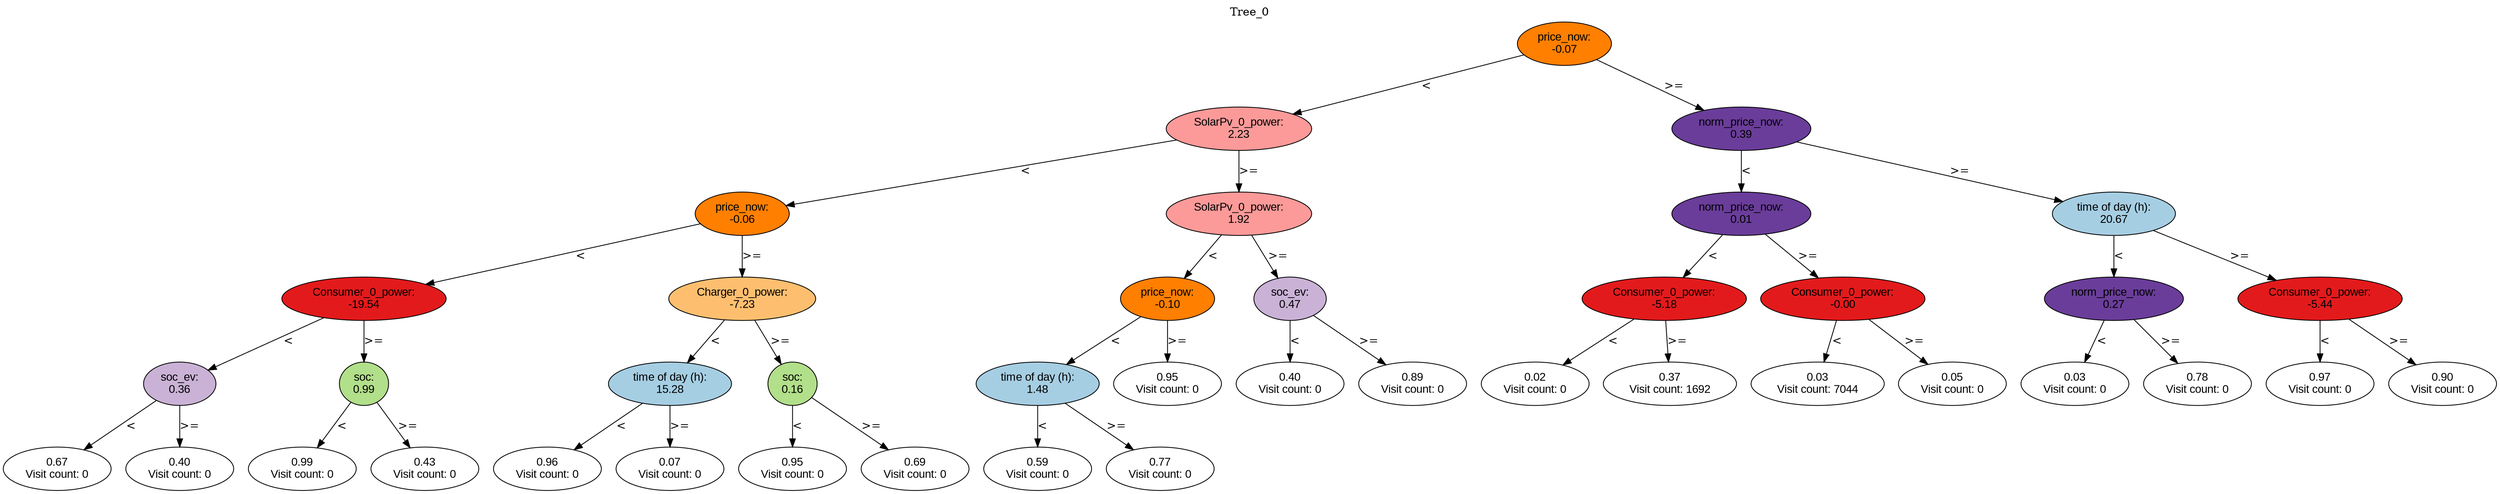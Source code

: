 digraph BST {
    node [fontname="Arial" style=filled colorscheme=paired12];
    0 [ label = "price_now:
-0.07" fillcolor=8];
    1 [ label = "SolarPv_0_power:
2.23" fillcolor=5];
    2 [ label = "price_now:
-0.06" fillcolor=8];
    3 [ label = "Consumer_0_power:
-19.54" fillcolor=6];
    4 [ label = "soc_ev:
0.36" fillcolor=9];
    5 [ label = "0.67
Visit count: 0" fillcolor=white];
    6 [ label = "0.40
Visit count: 0" fillcolor=white];
    7 [ label = "soc:
0.99" fillcolor=3];
    8 [ label = "0.99
Visit count: 0" fillcolor=white];
    9 [ label = "0.43
Visit count: 0" fillcolor=white];
    10 [ label = "Charger_0_power:
-7.23" fillcolor=7];
    11 [ label = "time of day (h):
15.28" fillcolor=1];
    12 [ label = "0.96
Visit count: 0" fillcolor=white];
    13 [ label = "0.07
Visit count: 0" fillcolor=white];
    14 [ label = "soc:
0.16" fillcolor=3];
    15 [ label = "0.95
Visit count: 0" fillcolor=white];
    16 [ label = "0.69
Visit count: 0" fillcolor=white];
    17 [ label = "SolarPv_0_power:
1.92" fillcolor=5];
    18 [ label = "price_now:
-0.10" fillcolor=8];
    19 [ label = "time of day (h):
1.48" fillcolor=1];
    20 [ label = "0.59
Visit count: 0" fillcolor=white];
    21 [ label = "0.77
Visit count: 0" fillcolor=white];
    22 [ label = "0.95
Visit count: 0" fillcolor=white];
    23 [ label = "soc_ev:
0.47" fillcolor=9];
    24 [ label = "0.40
Visit count: 0" fillcolor=white];
    25 [ label = "0.89
Visit count: 0" fillcolor=white];
    26 [ label = "norm_price_now:
0.39" fillcolor=10];
    27 [ label = "norm_price_now:
0.01" fillcolor=10];
    28 [ label = "Consumer_0_power:
-5.18" fillcolor=6];
    29 [ label = "0.02
Visit count: 0" fillcolor=white];
    30 [ label = "0.37
Visit count: 1692" fillcolor=white];
    31 [ label = "Consumer_0_power:
-0.00" fillcolor=6];
    32 [ label = "0.03
Visit count: 7044" fillcolor=white];
    33 [ label = "0.05
Visit count: 0" fillcolor=white];
    34 [ label = "time of day (h):
20.67" fillcolor=1];
    35 [ label = "norm_price_now:
0.27" fillcolor=10];
    36 [ label = "0.03
Visit count: 0" fillcolor=white];
    37 [ label = "0.78
Visit count: 0" fillcolor=white];
    38 [ label = "Consumer_0_power:
-5.44" fillcolor=6];
    39 [ label = "0.97
Visit count: 0" fillcolor=white];
    40 [ label = "0.90
Visit count: 0" fillcolor=white];

    0  -> 1[ label = "<"];
    0  -> 26[ label = ">="];
    1  -> 2[ label = "<"];
    1  -> 17[ label = ">="];
    2  -> 3[ label = "<"];
    2  -> 10[ label = ">="];
    3  -> 4[ label = "<"];
    3  -> 7[ label = ">="];
    4  -> 5[ label = "<"];
    4  -> 6[ label = ">="];
    7  -> 8[ label = "<"];
    7  -> 9[ label = ">="];
    10  -> 11[ label = "<"];
    10  -> 14[ label = ">="];
    11  -> 12[ label = "<"];
    11  -> 13[ label = ">="];
    14  -> 15[ label = "<"];
    14  -> 16[ label = ">="];
    17  -> 18[ label = "<"];
    17  -> 23[ label = ">="];
    18  -> 19[ label = "<"];
    18  -> 22[ label = ">="];
    19  -> 20[ label = "<"];
    19  -> 21[ label = ">="];
    23  -> 24[ label = "<"];
    23  -> 25[ label = ">="];
    26  -> 27[ label = "<"];
    26  -> 34[ label = ">="];
    27  -> 28[ label = "<"];
    27  -> 31[ label = ">="];
    28  -> 29[ label = "<"];
    28  -> 30[ label = ">="];
    31  -> 32[ label = "<"];
    31  -> 33[ label = ">="];
    34  -> 35[ label = "<"];
    34  -> 38[ label = ">="];
    35  -> 36[ label = "<"];
    35  -> 37[ label = ">="];
    38  -> 39[ label = "<"];
    38  -> 40[ label = ">="];

    labelloc="t";
    label="Tree_0";
}